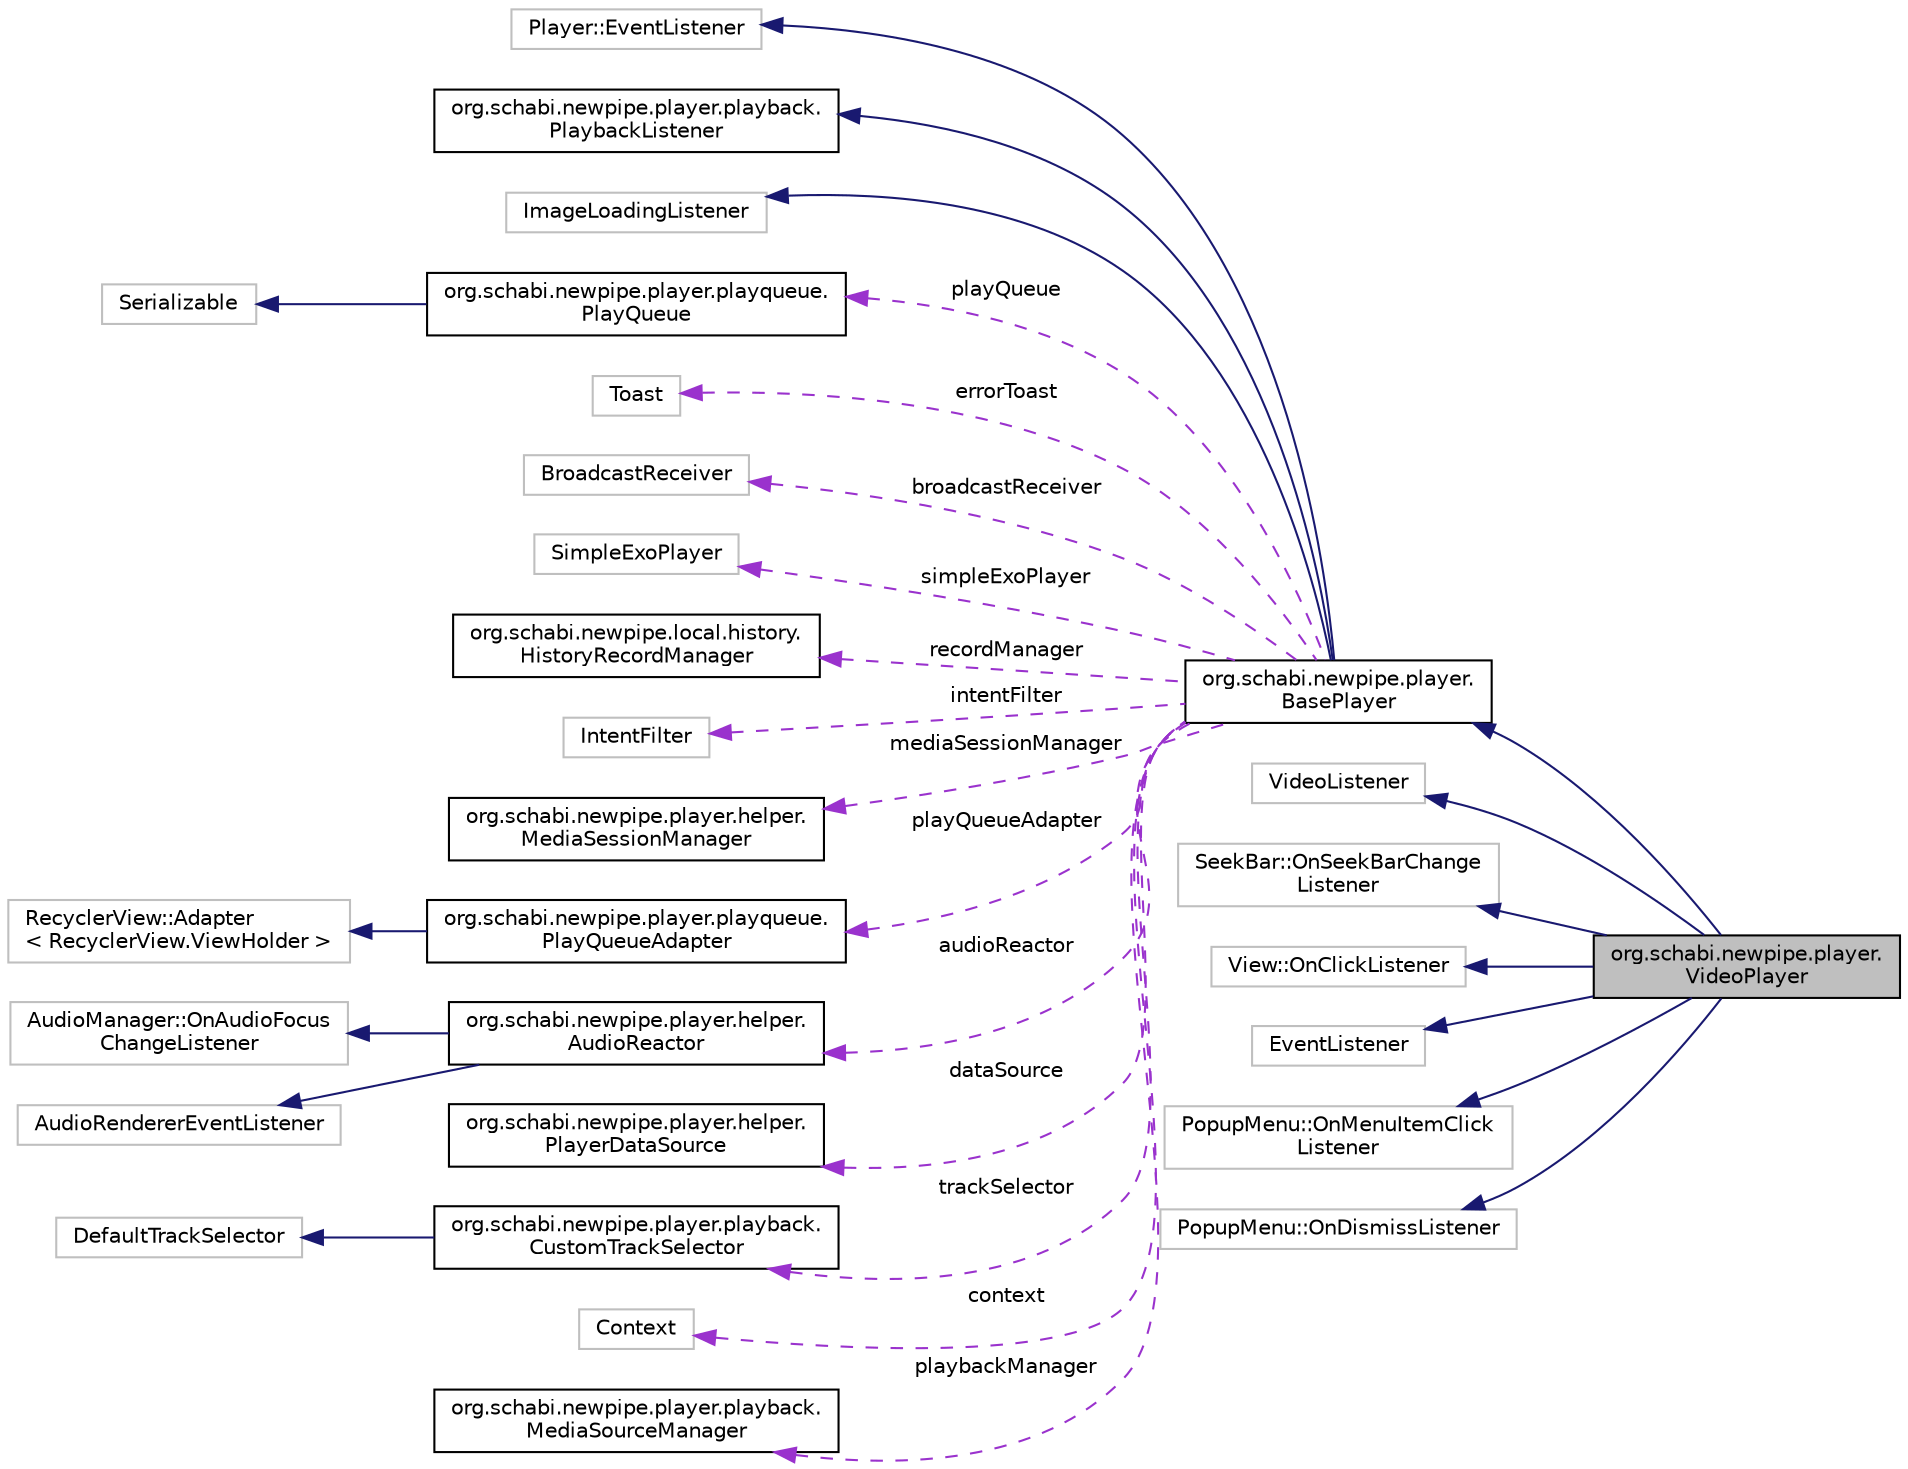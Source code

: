 digraph "org.schabi.newpipe.player.VideoPlayer"
{
 // LATEX_PDF_SIZE
  edge [fontname="Helvetica",fontsize="10",labelfontname="Helvetica",labelfontsize="10"];
  node [fontname="Helvetica",fontsize="10",shape=record];
  rankdir="LR";
  Node12 [label="org.schabi.newpipe.player.\lVideoPlayer",height=0.2,width=0.4,color="black", fillcolor="grey75", style="filled", fontcolor="black",tooltip=" "];
  Node13 -> Node12 [dir="back",color="midnightblue",fontsize="10",style="solid",fontname="Helvetica"];
  Node13 [label="org.schabi.newpipe.player.\lBasePlayer",height=0.2,width=0.4,color="black", fillcolor="white", style="filled",URL="$classorg_1_1schabi_1_1newpipe_1_1player_1_1_base_player.html",tooltip=" "];
  Node14 -> Node13 [dir="back",color="midnightblue",fontsize="10",style="solid",fontname="Helvetica"];
  Node14 [label="Player::EventListener",height=0.2,width=0.4,color="grey75", fillcolor="white", style="filled",tooltip=" "];
  Node15 -> Node13 [dir="back",color="midnightblue",fontsize="10",style="solid",fontname="Helvetica"];
  Node15 [label="org.schabi.newpipe.player.playback.\lPlaybackListener",height=0.2,width=0.4,color="black", fillcolor="white", style="filled",URL="$interfaceorg_1_1schabi_1_1newpipe_1_1player_1_1playback_1_1_playback_listener.html",tooltip=" "];
  Node16 -> Node13 [dir="back",color="midnightblue",fontsize="10",style="solid",fontname="Helvetica"];
  Node16 [label="ImageLoadingListener",height=0.2,width=0.4,color="grey75", fillcolor="white", style="filled",tooltip=" "];
  Node17 -> Node13 [dir="back",color="darkorchid3",fontsize="10",style="dashed",label=" playQueue" ,fontname="Helvetica"];
  Node17 [label="org.schabi.newpipe.player.playqueue.\lPlayQueue",height=0.2,width=0.4,color="black", fillcolor="white", style="filled",URL="$classorg_1_1schabi_1_1newpipe_1_1player_1_1playqueue_1_1_play_queue.html",tooltip=" "];
  Node18 -> Node17 [dir="back",color="midnightblue",fontsize="10",style="solid",fontname="Helvetica"];
  Node18 [label="Serializable",height=0.2,width=0.4,color="grey75", fillcolor="white", style="filled",tooltip=" "];
  Node19 -> Node13 [dir="back",color="darkorchid3",fontsize="10",style="dashed",label=" errorToast" ,fontname="Helvetica"];
  Node19 [label="Toast",height=0.2,width=0.4,color="grey75", fillcolor="white", style="filled",tooltip=" "];
  Node20 -> Node13 [dir="back",color="darkorchid3",fontsize="10",style="dashed",label=" broadcastReceiver" ,fontname="Helvetica"];
  Node20 [label="BroadcastReceiver",height=0.2,width=0.4,color="grey75", fillcolor="white", style="filled",tooltip=" "];
  Node21 -> Node13 [dir="back",color="darkorchid3",fontsize="10",style="dashed",label=" simpleExoPlayer" ,fontname="Helvetica"];
  Node21 [label="SimpleExoPlayer",height=0.2,width=0.4,color="grey75", fillcolor="white", style="filled",tooltip=" "];
  Node22 -> Node13 [dir="back",color="darkorchid3",fontsize="10",style="dashed",label=" recordManager" ,fontname="Helvetica"];
  Node22 [label="org.schabi.newpipe.local.history.\lHistoryRecordManager",height=0.2,width=0.4,color="black", fillcolor="white", style="filled",URL="$classorg_1_1schabi_1_1newpipe_1_1local_1_1history_1_1_history_record_manager.html",tooltip=" "];
  Node23 -> Node13 [dir="back",color="darkorchid3",fontsize="10",style="dashed",label=" intentFilter" ,fontname="Helvetica"];
  Node23 [label="IntentFilter",height=0.2,width=0.4,color="grey75", fillcolor="white", style="filled",tooltip=" "];
  Node24 -> Node13 [dir="back",color="darkorchid3",fontsize="10",style="dashed",label=" mediaSessionManager" ,fontname="Helvetica"];
  Node24 [label="org.schabi.newpipe.player.helper.\lMediaSessionManager",height=0.2,width=0.4,color="black", fillcolor="white", style="filled",URL="$classorg_1_1schabi_1_1newpipe_1_1player_1_1helper_1_1_media_session_manager.html",tooltip=" "];
  Node25 -> Node13 [dir="back",color="darkorchid3",fontsize="10",style="dashed",label=" playQueueAdapter" ,fontname="Helvetica"];
  Node25 [label="org.schabi.newpipe.player.playqueue.\lPlayQueueAdapter",height=0.2,width=0.4,color="black", fillcolor="white", style="filled",URL="$classorg_1_1schabi_1_1newpipe_1_1player_1_1playqueue_1_1_play_queue_adapter.html",tooltip=" "];
  Node26 -> Node25 [dir="back",color="midnightblue",fontsize="10",style="solid",fontname="Helvetica"];
  Node26 [label="RecyclerView::Adapter\l\< RecyclerView.ViewHolder \>",height=0.2,width=0.4,color="grey75", fillcolor="white", style="filled",tooltip=" "];
  Node27 -> Node13 [dir="back",color="darkorchid3",fontsize="10",style="dashed",label=" audioReactor" ,fontname="Helvetica"];
  Node27 [label="org.schabi.newpipe.player.helper.\lAudioReactor",height=0.2,width=0.4,color="black", fillcolor="white", style="filled",URL="$classorg_1_1schabi_1_1newpipe_1_1player_1_1helper_1_1_audio_reactor.html",tooltip=" "];
  Node28 -> Node27 [dir="back",color="midnightblue",fontsize="10",style="solid",fontname="Helvetica"];
  Node28 [label="AudioManager::OnAudioFocus\lChangeListener",height=0.2,width=0.4,color="grey75", fillcolor="white", style="filled",tooltip=" "];
  Node29 -> Node27 [dir="back",color="midnightblue",fontsize="10",style="solid",fontname="Helvetica"];
  Node29 [label="AudioRendererEventListener",height=0.2,width=0.4,color="grey75", fillcolor="white", style="filled",tooltip=" "];
  Node30 -> Node13 [dir="back",color="darkorchid3",fontsize="10",style="dashed",label=" dataSource" ,fontname="Helvetica"];
  Node30 [label="org.schabi.newpipe.player.helper.\lPlayerDataSource",height=0.2,width=0.4,color="black", fillcolor="white", style="filled",URL="$classorg_1_1schabi_1_1newpipe_1_1player_1_1helper_1_1_player_data_source.html",tooltip=" "];
  Node31 -> Node13 [dir="back",color="darkorchid3",fontsize="10",style="dashed",label=" trackSelector" ,fontname="Helvetica"];
  Node31 [label="org.schabi.newpipe.player.playback.\lCustomTrackSelector",height=0.2,width=0.4,color="black", fillcolor="white", style="filled",URL="$classorg_1_1schabi_1_1newpipe_1_1player_1_1playback_1_1_custom_track_selector.html",tooltip=" "];
  Node32 -> Node31 [dir="back",color="midnightblue",fontsize="10",style="solid",fontname="Helvetica"];
  Node32 [label="DefaultTrackSelector",height=0.2,width=0.4,color="grey75", fillcolor="white", style="filled",tooltip=" "];
  Node33 -> Node13 [dir="back",color="darkorchid3",fontsize="10",style="dashed",label=" context" ,fontname="Helvetica"];
  Node33 [label="Context",height=0.2,width=0.4,color="grey75", fillcolor="white", style="filled",tooltip=" "];
  Node34 -> Node13 [dir="back",color="darkorchid3",fontsize="10",style="dashed",label=" playbackManager" ,fontname="Helvetica"];
  Node34 [label="org.schabi.newpipe.player.playback.\lMediaSourceManager",height=0.2,width=0.4,color="black", fillcolor="white", style="filled",URL="$classorg_1_1schabi_1_1newpipe_1_1player_1_1playback_1_1_media_source_manager.html",tooltip=" "];
  Node35 -> Node12 [dir="back",color="midnightblue",fontsize="10",style="solid",fontname="Helvetica"];
  Node35 [label="VideoListener",height=0.2,width=0.4,color="grey75", fillcolor="white", style="filled",tooltip=" "];
  Node36 -> Node12 [dir="back",color="midnightblue",fontsize="10",style="solid",fontname="Helvetica"];
  Node36 [label="SeekBar::OnSeekBarChange\lListener",height=0.2,width=0.4,color="grey75", fillcolor="white", style="filled",tooltip=" "];
  Node37 -> Node12 [dir="back",color="midnightblue",fontsize="10",style="solid",fontname="Helvetica"];
  Node37 [label="View::OnClickListener",height=0.2,width=0.4,color="grey75", fillcolor="white", style="filled",tooltip=" "];
  Node38 -> Node12 [dir="back",color="midnightblue",fontsize="10",style="solid",fontname="Helvetica"];
  Node38 [label="EventListener",height=0.2,width=0.4,color="grey75", fillcolor="white", style="filled",tooltip=" "];
  Node39 -> Node12 [dir="back",color="midnightblue",fontsize="10",style="solid",fontname="Helvetica"];
  Node39 [label="PopupMenu::OnMenuItemClick\lListener",height=0.2,width=0.4,color="grey75", fillcolor="white", style="filled",tooltip=" "];
  Node40 -> Node12 [dir="back",color="midnightblue",fontsize="10",style="solid",fontname="Helvetica"];
  Node40 [label="PopupMenu::OnDismissListener",height=0.2,width=0.4,color="grey75", fillcolor="white", style="filled",tooltip=" "];
}
